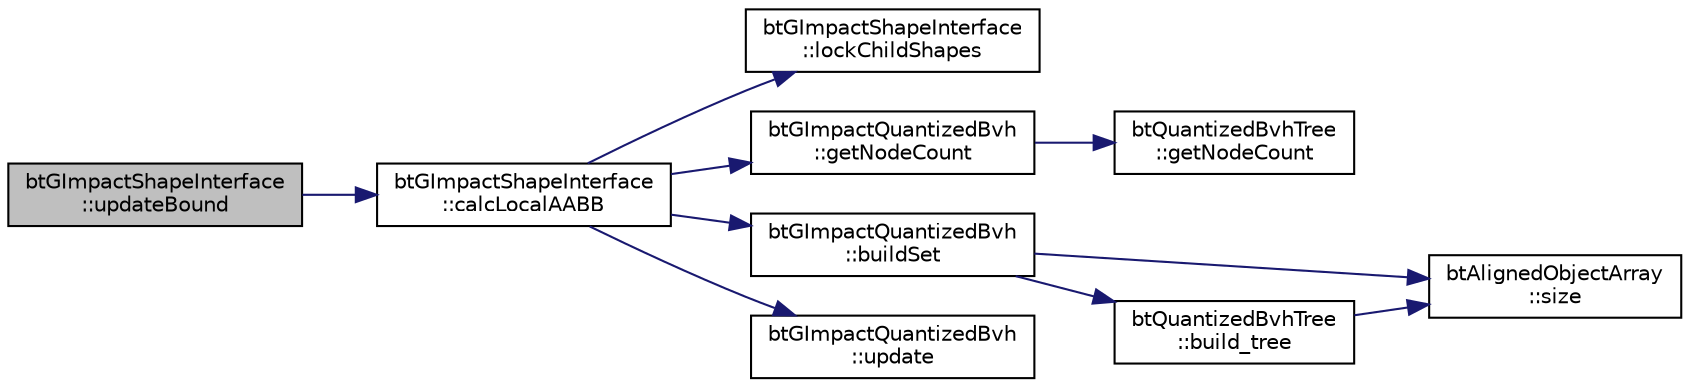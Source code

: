 digraph "btGImpactShapeInterface::updateBound"
{
  edge [fontname="Helvetica",fontsize="10",labelfontname="Helvetica",labelfontsize="10"];
  node [fontname="Helvetica",fontsize="10",shape=record];
  rankdir="LR";
  Node1 [label="btGImpactShapeInterface\l::updateBound",height=0.2,width=0.4,color="black", fillcolor="grey75", style="filled", fontcolor="black"];
  Node1 -> Node2 [color="midnightblue",fontsize="10",style="solid"];
  Node2 [label="btGImpactShapeInterface\l::calcLocalAABB",height=0.2,width=0.4,color="black", fillcolor="white", style="filled",URL="$classbt_g_impact_shape_interface.html#a1712a4613e20aa9249514dcd97f0a086"];
  Node2 -> Node3 [color="midnightblue",fontsize="10",style="solid"];
  Node3 [label="btGImpactShapeInterface\l::lockChildShapes",height=0.2,width=0.4,color="black", fillcolor="white", style="filled",URL="$classbt_g_impact_shape_interface.html#ae5de49e788c97a954ab9f2bde16adf60",tooltip="call when reading child shapes "];
  Node2 -> Node4 [color="midnightblue",fontsize="10",style="solid"];
  Node4 [label="btGImpactQuantizedBvh\l::getNodeCount",height=0.2,width=0.4,color="black", fillcolor="white", style="filled",URL="$classbt_g_impact_quantized_bvh.html#a5ffe3a11330ab3bce0d6eaffb9b3f689",tooltip="node count "];
  Node4 -> Node5 [color="midnightblue",fontsize="10",style="solid"];
  Node5 [label="btQuantizedBvhTree\l::getNodeCount",height=0.2,width=0.4,color="black", fillcolor="white", style="filled",URL="$classbt_quantized_bvh_tree.html#a8f8b4acde8a974cb57d9d19b37009100",tooltip="node count "];
  Node2 -> Node6 [color="midnightblue",fontsize="10",style="solid"];
  Node6 [label="btGImpactQuantizedBvh\l::buildSet",height=0.2,width=0.4,color="black", fillcolor="white", style="filled",URL="$classbt_g_impact_quantized_bvh.html#a2f061fbf0c6d8a81438861be4add7968",tooltip="this rebuild the entire set "];
  Node6 -> Node7 [color="midnightblue",fontsize="10",style="solid"];
  Node7 [label="btAlignedObjectArray\l::size",height=0.2,width=0.4,color="black", fillcolor="white", style="filled",URL="$classbt_aligned_object_array.html#a6bdd14c7599ecb95e8d83dd5a715f9b7",tooltip="return the number of elements in the array "];
  Node6 -> Node8 [color="midnightblue",fontsize="10",style="solid"];
  Node8 [label="btQuantizedBvhTree\l::build_tree",height=0.2,width=0.4,color="black", fillcolor="white", style="filled",URL="$classbt_quantized_bvh_tree.html#aa2229fd3e3e2004cdf8151437535e936",tooltip="stackless build tree "];
  Node8 -> Node7 [color="midnightblue",fontsize="10",style="solid"];
  Node2 -> Node9 [color="midnightblue",fontsize="10",style="solid"];
  Node9 [label="btGImpactQuantizedBvh\l::update",height=0.2,width=0.4,color="black", fillcolor="white", style="filled",URL="$classbt_g_impact_quantized_bvh.html#a71665f5245b8f7de1c54f107ef262cd0",tooltip="this attemps to refit the box set. "];
}
